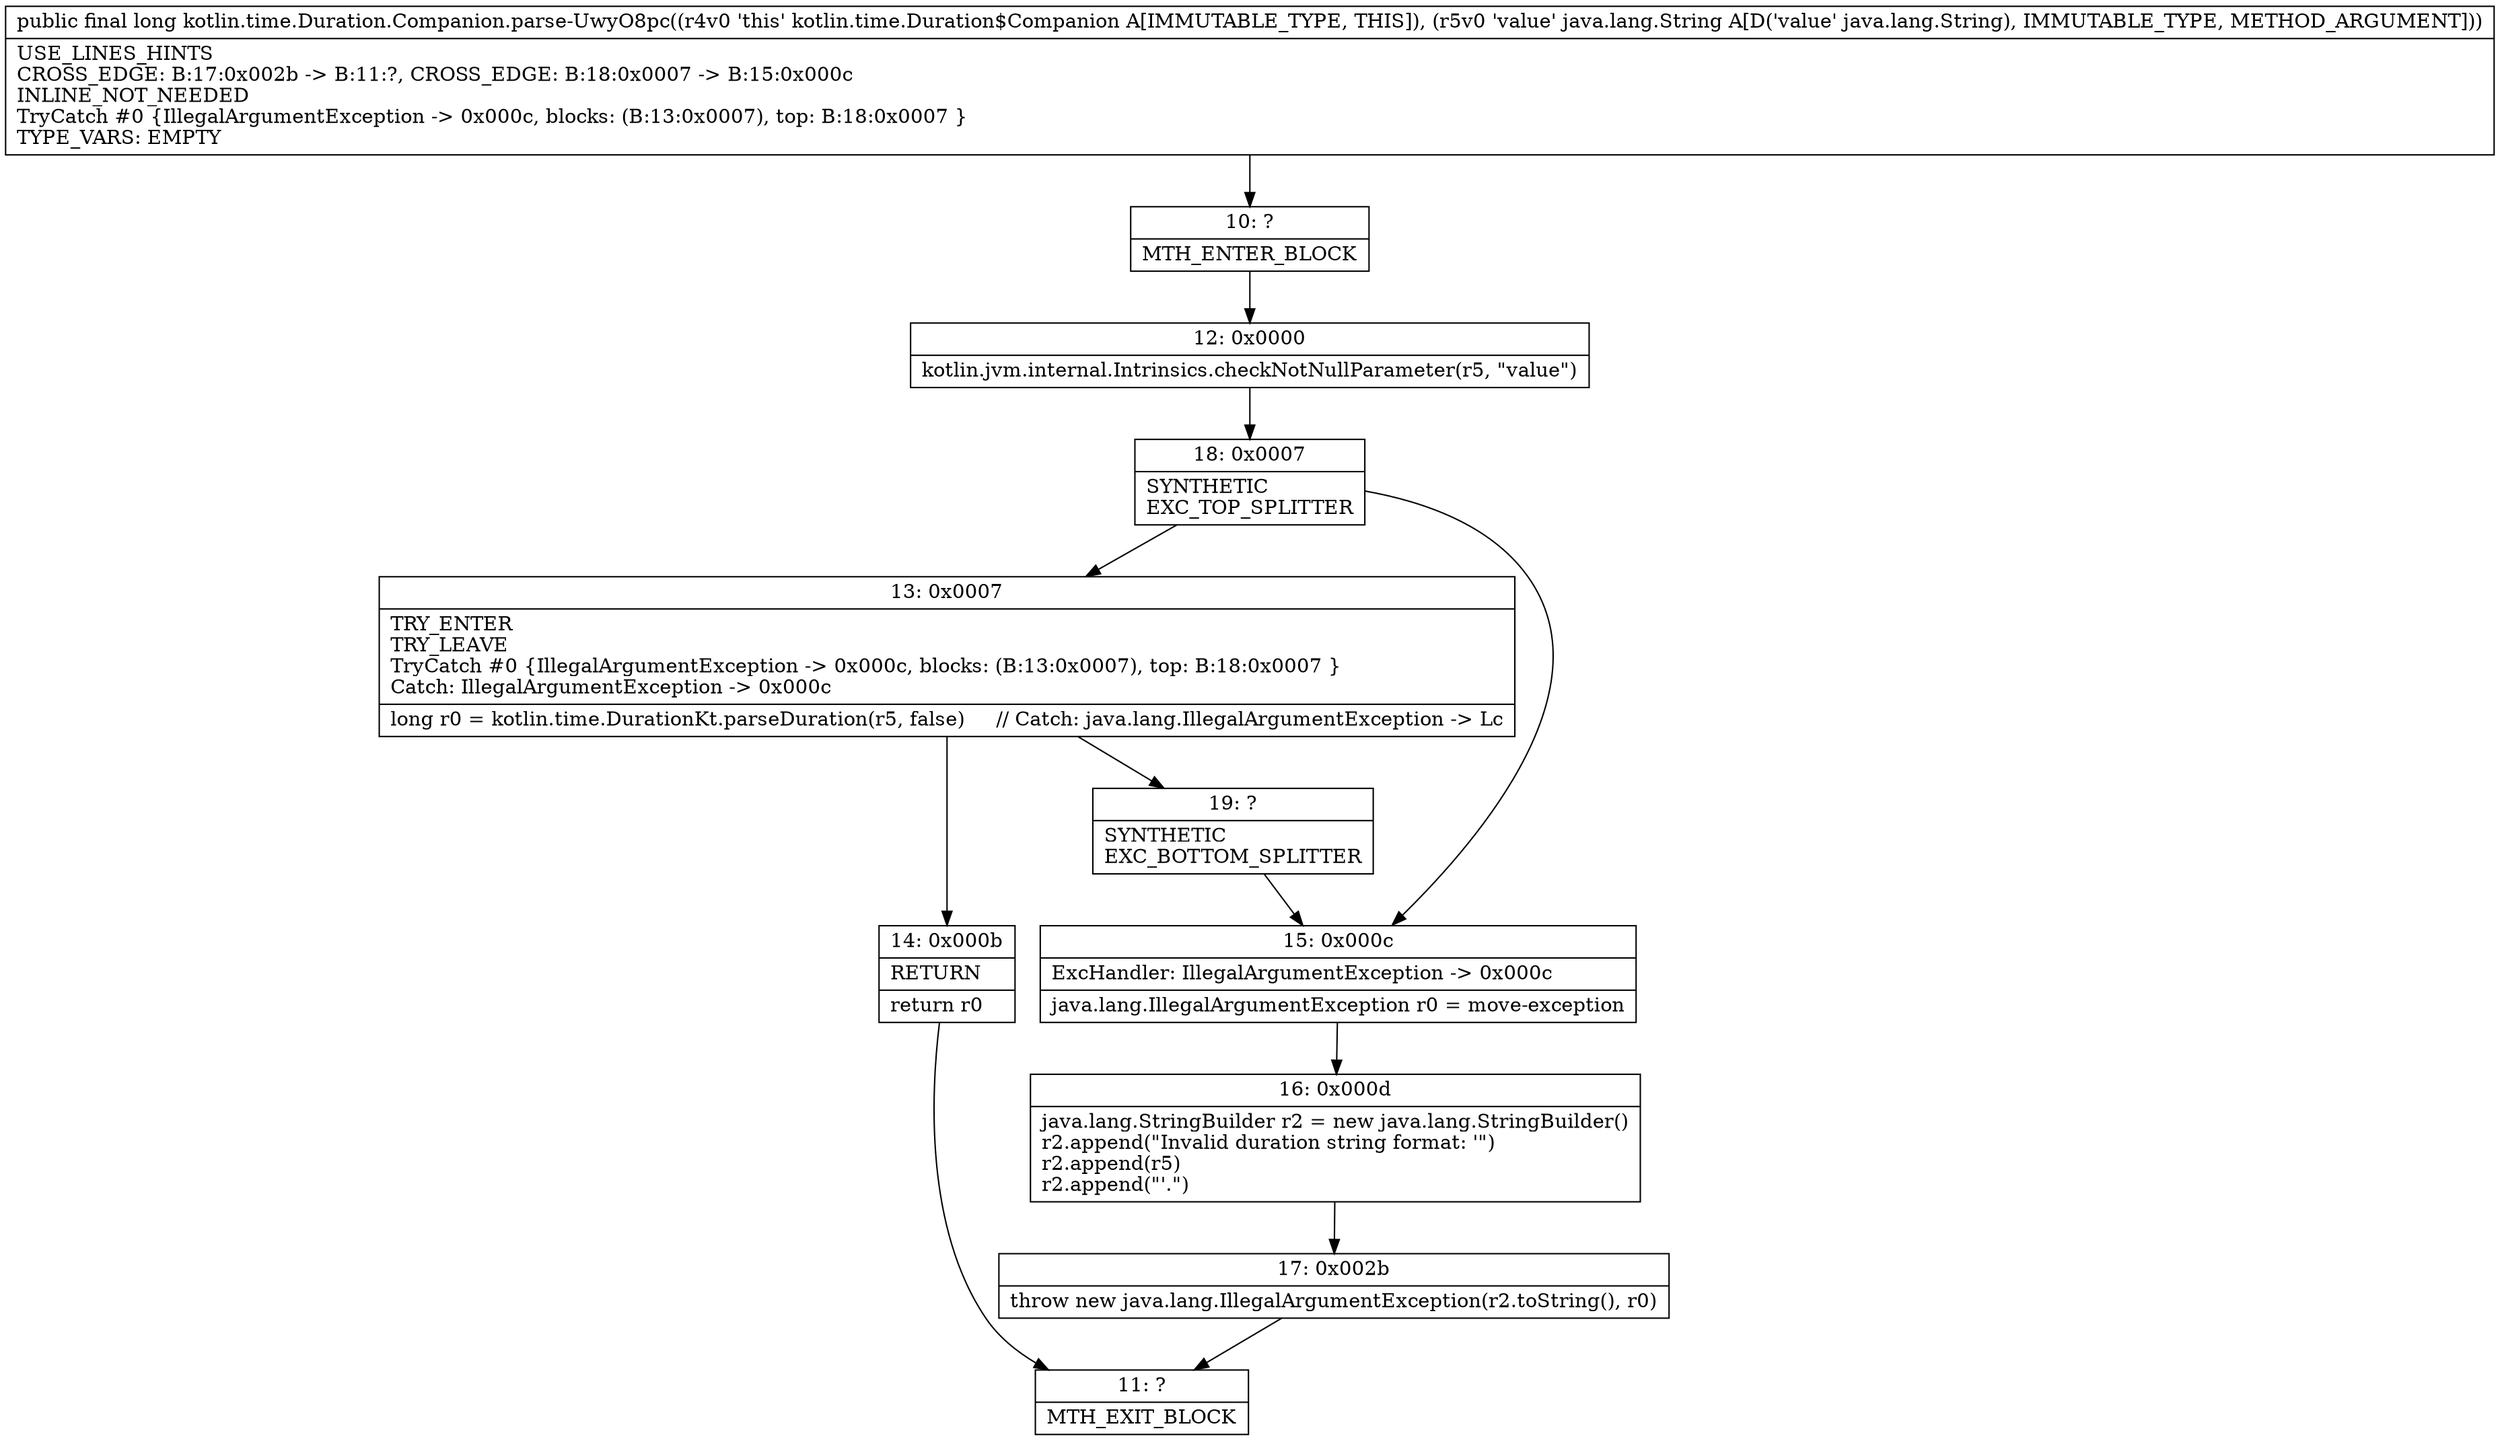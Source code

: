 digraph "CFG forkotlin.time.Duration.Companion.parse\-UwyO8pc(Ljava\/lang\/String;)J" {
Node_10 [shape=record,label="{10\:\ ?|MTH_ENTER_BLOCK\l}"];
Node_12 [shape=record,label="{12\:\ 0x0000|kotlin.jvm.internal.Intrinsics.checkNotNullParameter(r5, \"value\")\l}"];
Node_18 [shape=record,label="{18\:\ 0x0007|SYNTHETIC\lEXC_TOP_SPLITTER\l}"];
Node_13 [shape=record,label="{13\:\ 0x0007|TRY_ENTER\lTRY_LEAVE\lTryCatch #0 \{IllegalArgumentException \-\> 0x000c, blocks: (B:13:0x0007), top: B:18:0x0007 \}\lCatch: IllegalArgumentException \-\> 0x000c\l|long r0 = kotlin.time.DurationKt.parseDuration(r5, false)     \/\/ Catch: java.lang.IllegalArgumentException \-\> Lc\l}"];
Node_14 [shape=record,label="{14\:\ 0x000b|RETURN\l|return r0\l}"];
Node_11 [shape=record,label="{11\:\ ?|MTH_EXIT_BLOCK\l}"];
Node_19 [shape=record,label="{19\:\ ?|SYNTHETIC\lEXC_BOTTOM_SPLITTER\l}"];
Node_15 [shape=record,label="{15\:\ 0x000c|ExcHandler: IllegalArgumentException \-\> 0x000c\l|java.lang.IllegalArgumentException r0 = move\-exception\l}"];
Node_16 [shape=record,label="{16\:\ 0x000d|java.lang.StringBuilder r2 = new java.lang.StringBuilder()\lr2.append(\"Invalid duration string format: '\")\lr2.append(r5)\lr2.append(\"'.\")\l}"];
Node_17 [shape=record,label="{17\:\ 0x002b|throw new java.lang.IllegalArgumentException(r2.toString(), r0)\l}"];
MethodNode[shape=record,label="{public final long kotlin.time.Duration.Companion.parse\-UwyO8pc((r4v0 'this' kotlin.time.Duration$Companion A[IMMUTABLE_TYPE, THIS]), (r5v0 'value' java.lang.String A[D('value' java.lang.String), IMMUTABLE_TYPE, METHOD_ARGUMENT]))  | USE_LINES_HINTS\lCROSS_EDGE: B:17:0x002b \-\> B:11:?, CROSS_EDGE: B:18:0x0007 \-\> B:15:0x000c\lINLINE_NOT_NEEDED\lTryCatch #0 \{IllegalArgumentException \-\> 0x000c, blocks: (B:13:0x0007), top: B:18:0x0007 \}\lTYPE_VARS: EMPTY\l}"];
MethodNode -> Node_10;Node_10 -> Node_12;
Node_12 -> Node_18;
Node_18 -> Node_13;
Node_18 -> Node_15;
Node_13 -> Node_14;
Node_13 -> Node_19;
Node_14 -> Node_11;
Node_19 -> Node_15;
Node_15 -> Node_16;
Node_16 -> Node_17;
Node_17 -> Node_11;
}

